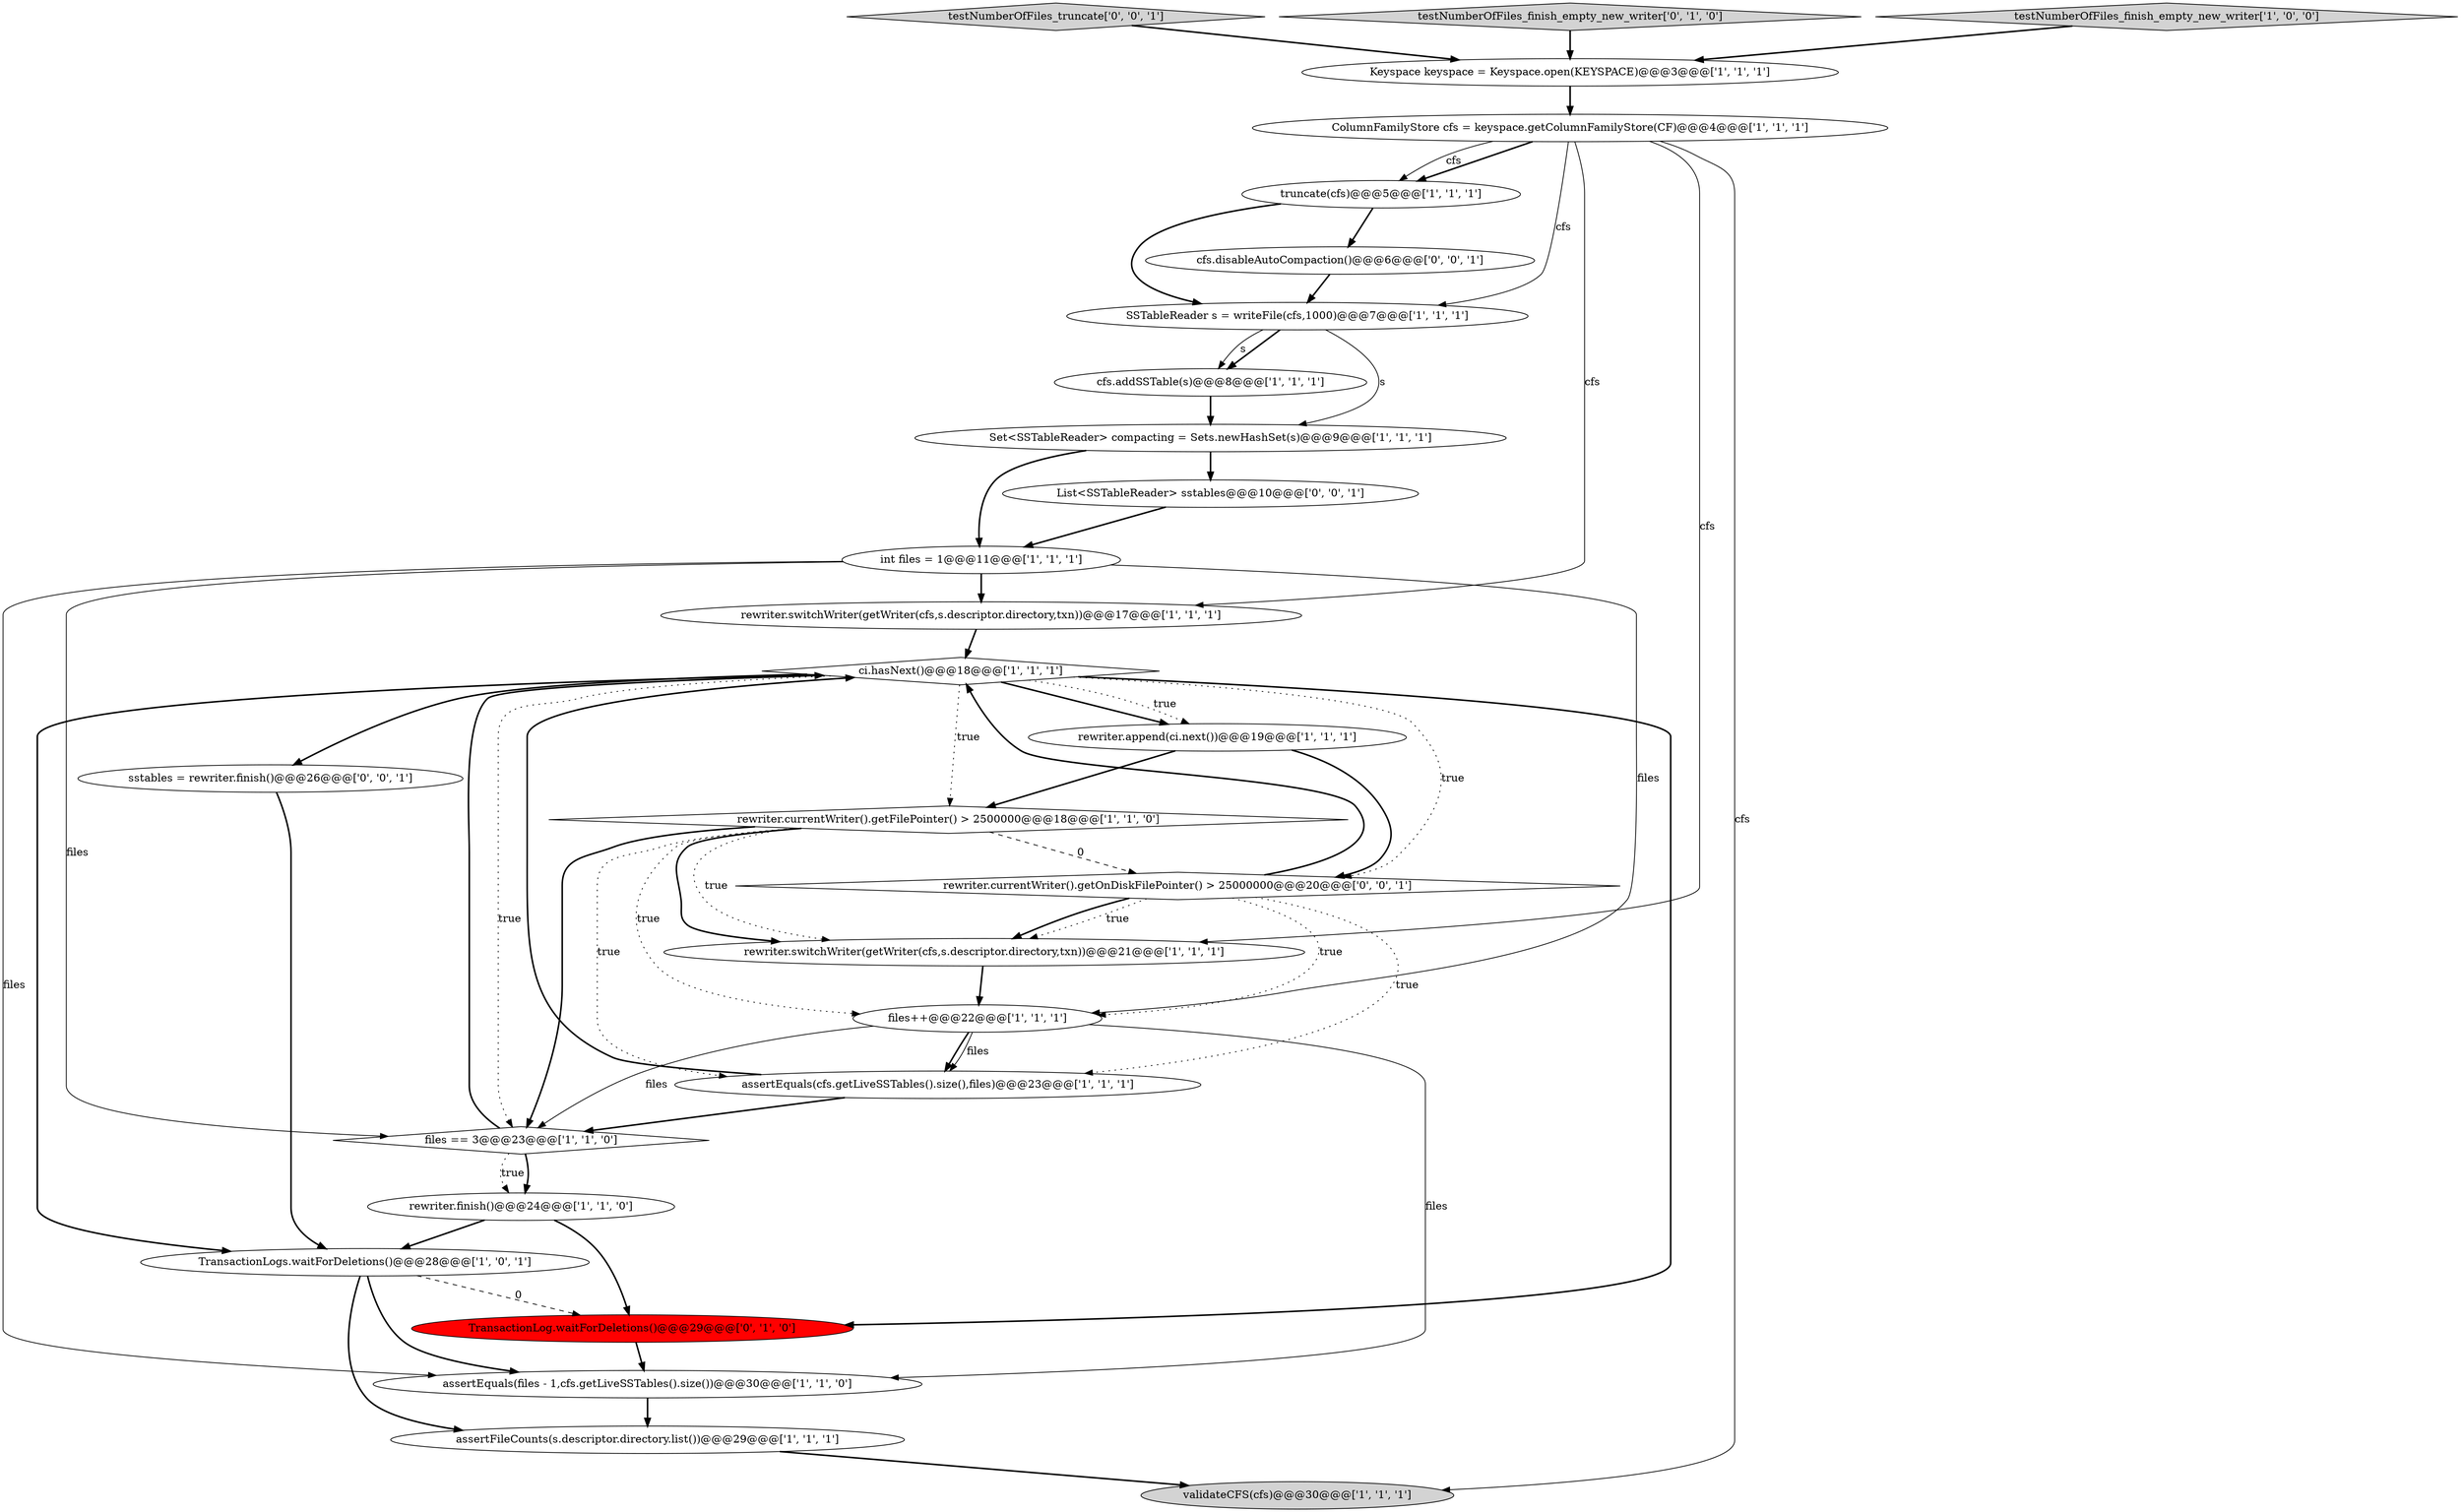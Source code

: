 digraph {
18 [style = filled, label = "rewriter.switchWriter(getWriter(cfs,s.descriptor.directory,txn))@@@17@@@['1', '1', '1']", fillcolor = white, shape = ellipse image = "AAA0AAABBB1BBB"];
0 [style = filled, label = "ci.hasNext()@@@18@@@['1', '1', '1']", fillcolor = white, shape = diamond image = "AAA0AAABBB1BBB"];
5 [style = filled, label = "rewriter.finish()@@@24@@@['1', '1', '0']", fillcolor = white, shape = ellipse image = "AAA0AAABBB1BBB"];
7 [style = filled, label = "assertFileCounts(s.descriptor.directory.list())@@@29@@@['1', '1', '1']", fillcolor = white, shape = ellipse image = "AAA0AAABBB1BBB"];
17 [style = filled, label = "rewriter.switchWriter(getWriter(cfs,s.descriptor.directory,txn))@@@21@@@['1', '1', '1']", fillcolor = white, shape = ellipse image = "AAA0AAABBB1BBB"];
14 [style = filled, label = "Keyspace keyspace = Keyspace.open(KEYSPACE)@@@3@@@['1', '1', '1']", fillcolor = white, shape = ellipse image = "AAA0AAABBB1BBB"];
22 [style = filled, label = "TransactionLog.waitForDeletions()@@@29@@@['0', '1', '0']", fillcolor = red, shape = ellipse image = "AAA1AAABBB2BBB"];
20 [style = filled, label = "files++@@@22@@@['1', '1', '1']", fillcolor = white, shape = ellipse image = "AAA0AAABBB1BBB"];
24 [style = filled, label = "testNumberOfFiles_truncate['0', '0', '1']", fillcolor = lightgray, shape = diamond image = "AAA0AAABBB3BBB"];
25 [style = filled, label = "rewriter.currentWriter().getOnDiskFilePointer() > 25000000@@@20@@@['0', '0', '1']", fillcolor = white, shape = diamond image = "AAA0AAABBB3BBB"];
27 [style = filled, label = "sstables = rewriter.finish()@@@26@@@['0', '0', '1']", fillcolor = white, shape = ellipse image = "AAA0AAABBB3BBB"];
12 [style = filled, label = "rewriter.append(ci.next())@@@19@@@['1', '1', '1']", fillcolor = white, shape = ellipse image = "AAA0AAABBB1BBB"];
11 [style = filled, label = "SSTableReader s = writeFile(cfs,1000)@@@7@@@['1', '1', '1']", fillcolor = white, shape = ellipse image = "AAA0AAABBB1BBB"];
21 [style = filled, label = "testNumberOfFiles_finish_empty_new_writer['0', '1', '0']", fillcolor = lightgray, shape = diamond image = "AAA0AAABBB2BBB"];
1 [style = filled, label = "files == 3@@@23@@@['1', '1', '0']", fillcolor = white, shape = diamond image = "AAA0AAABBB1BBB"];
6 [style = filled, label = "TransactionLogs.waitForDeletions()@@@28@@@['1', '0', '1']", fillcolor = white, shape = ellipse image = "AAA0AAABBB1BBB"];
9 [style = filled, label = "int files = 1@@@11@@@['1', '1', '1']", fillcolor = white, shape = ellipse image = "AAA0AAABBB1BBB"];
8 [style = filled, label = "truncate(cfs)@@@5@@@['1', '1', '1']", fillcolor = white, shape = ellipse image = "AAA0AAABBB1BBB"];
23 [style = filled, label = "cfs.disableAutoCompaction()@@@6@@@['0', '0', '1']", fillcolor = white, shape = ellipse image = "AAA0AAABBB3BBB"];
15 [style = filled, label = "testNumberOfFiles_finish_empty_new_writer['1', '0', '0']", fillcolor = lightgray, shape = diamond image = "AAA0AAABBB1BBB"];
16 [style = filled, label = "assertEquals(files - 1,cfs.getLiveSSTables().size())@@@30@@@['1', '1', '0']", fillcolor = white, shape = ellipse image = "AAA0AAABBB1BBB"];
3 [style = filled, label = "Set<SSTableReader> compacting = Sets.newHashSet(s)@@@9@@@['1', '1', '1']", fillcolor = white, shape = ellipse image = "AAA0AAABBB1BBB"];
2 [style = filled, label = "rewriter.currentWriter().getFilePointer() > 2500000@@@18@@@['1', '1', '0']", fillcolor = white, shape = diamond image = "AAA0AAABBB1BBB"];
10 [style = filled, label = "validateCFS(cfs)@@@30@@@['1', '1', '1']", fillcolor = lightgray, shape = ellipse image = "AAA0AAABBB1BBB"];
19 [style = filled, label = "cfs.addSSTable(s)@@@8@@@['1', '1', '1']", fillcolor = white, shape = ellipse image = "AAA0AAABBB1BBB"];
26 [style = filled, label = "List<SSTableReader> sstables@@@10@@@['0', '0', '1']", fillcolor = white, shape = ellipse image = "AAA0AAABBB3BBB"];
13 [style = filled, label = "assertEquals(cfs.getLiveSSTables().size(),files)@@@23@@@['1', '1', '1']", fillcolor = white, shape = ellipse image = "AAA0AAABBB1BBB"];
4 [style = filled, label = "ColumnFamilyStore cfs = keyspace.getColumnFamilyStore(CF)@@@4@@@['1', '1', '1']", fillcolor = white, shape = ellipse image = "AAA0AAABBB1BBB"];
2->17 [style = bold, label=""];
1->5 [style = bold, label=""];
25->0 [style = bold, label=""];
2->20 [style = dotted, label="true"];
0->12 [style = dotted, label="true"];
9->1 [style = solid, label="files"];
20->13 [style = bold, label=""];
8->23 [style = bold, label=""];
15->14 [style = bold, label=""];
0->6 [style = bold, label=""];
7->10 [style = bold, label=""];
22->16 [style = bold, label=""];
2->1 [style = bold, label=""];
0->27 [style = bold, label=""];
4->10 [style = solid, label="cfs"];
0->12 [style = bold, label=""];
2->17 [style = dotted, label="true"];
16->7 [style = bold, label=""];
3->26 [style = bold, label=""];
26->9 [style = bold, label=""];
4->18 [style = solid, label="cfs"];
1->0 [style = bold, label=""];
25->13 [style = dotted, label="true"];
11->19 [style = bold, label=""];
0->25 [style = dotted, label="true"];
25->17 [style = bold, label=""];
9->16 [style = solid, label="files"];
27->6 [style = bold, label=""];
6->22 [style = dashed, label="0"];
13->1 [style = bold, label=""];
24->14 [style = bold, label=""];
11->3 [style = solid, label="s"];
3->9 [style = bold, label=""];
20->1 [style = solid, label="files"];
12->2 [style = bold, label=""];
14->4 [style = bold, label=""];
9->18 [style = bold, label=""];
5->6 [style = bold, label=""];
11->19 [style = solid, label="s"];
25->17 [style = dotted, label="true"];
6->16 [style = bold, label=""];
12->25 [style = bold, label=""];
0->22 [style = bold, label=""];
0->1 [style = dotted, label="true"];
25->20 [style = dotted, label="true"];
21->14 [style = bold, label=""];
2->25 [style = dashed, label="0"];
4->11 [style = solid, label="cfs"];
4->8 [style = bold, label=""];
4->17 [style = solid, label="cfs"];
0->2 [style = dotted, label="true"];
9->20 [style = solid, label="files"];
23->11 [style = bold, label=""];
6->7 [style = bold, label=""];
4->8 [style = solid, label="cfs"];
20->16 [style = solid, label="files"];
8->11 [style = bold, label=""];
5->22 [style = bold, label=""];
19->3 [style = bold, label=""];
18->0 [style = bold, label=""];
1->5 [style = dotted, label="true"];
2->13 [style = dotted, label="true"];
20->13 [style = solid, label="files"];
13->0 [style = bold, label=""];
17->20 [style = bold, label=""];
}
